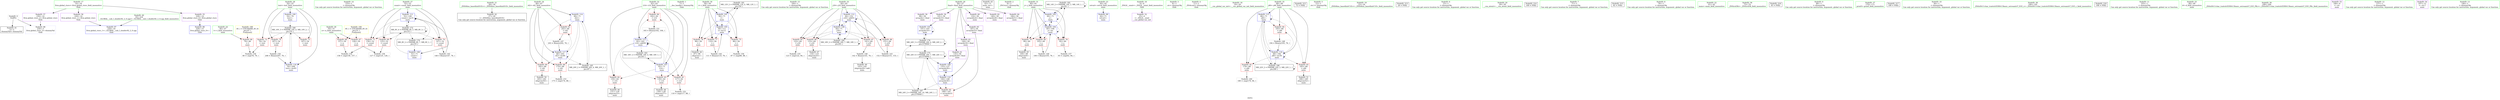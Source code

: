 digraph "SVFG" {
	label="SVFG";

	Node0x5588ab8df5a0 [shape=record,color=grey,label="{NodeID: 0\nNullPtr}"];
	Node0x5588ab8df5a0 -> Node0x5588ab8fafe0[style=solid];
	Node0x5588ab8df5a0 -> Node0x5588ab8fb7f0[style=solid];
	Node0x5588ab90e610 [shape=record,color=black,label="{NodeID: 180\nMR_10V_3 = PHI(MR_10V_4, MR_10V_2, )\npts\{55 \}\n}"];
	Node0x5588ab90e610 -> Node0x5588ab8fda20[style=dashed];
	Node0x5588ab90e610 -> Node0x5588ab8fdaf0[style=dashed];
	Node0x5588ab90e610 -> Node0x5588ab8fdbc0[style=dashed];
	Node0x5588ab90e610 -> Node0x5588ab901030[style=dashed];
	Node0x5588ab8fb6f0 [shape=record,color=blue,label="{NodeID: 97\n229\<--16\nllvm.global_ctors_1\<--_GLOBAL__sub_I_shubhv92_2_0.cpp\nGlob }"];
	Node0x5588ab8dfea0 [shape=record,color=green,label="{NodeID: 14\n153\<--1\n\<--dummyObj\nCan only get source location for instruction, argument, global var or function.}"];
	Node0x5588ab8fc2b0 [shape=record,color=blue,label="{NodeID: 111\n52\<--148\ncount\<--inc31\nmain\n}"];
	Node0x5588ab8fc2b0 -> Node0x5588ab8fd7b0[style=dashed];
	Node0x5588ab8fc2b0 -> Node0x5588ab8fd880[style=dashed];
	Node0x5588ab8fc2b0 -> Node0x5588ab8fd950[style=dashed];
	Node0x5588ab8fc2b0 -> Node0x5588ab8fc2b0[style=dashed];
	Node0x5588ab8fc2b0 -> Node0x5588ab90be10[style=dashed];
	Node0x5588ab8fc2b0 -> Node0x5588ab90e110[style=dashed];
	Node0x5588ab8e09c0 [shape=record,color=green,label="{NodeID: 28\n54\<--55\ntest\<--test_field_insensitive\nmain\n}"];
	Node0x5588ab8e09c0 -> Node0x5588ab8fda20[style=solid];
	Node0x5588ab8e09c0 -> Node0x5588ab8fdaf0[style=solid];
	Node0x5588ab8e09c0 -> Node0x5588ab8fdbc0[style=solid];
	Node0x5588ab8e09c0 -> Node0x5588ab8fb9c0[style=solid];
	Node0x5588ab8e09c0 -> Node0x5588ab901030[style=solid];
	Node0x5588ab8fb0e0 [shape=record,color=black,label="{NodeID: 42\n27\<--28\n\<--_ZNSt8ios_base4InitD1Ev\nCan only get source location for instruction, argument, global var or function.}"];
	Node0x5588ab8fccc0 [shape=record,color=purple,label="{NodeID: 56\n229\<--14\nllvm.global_ctors_1\<--llvm.global_ctors\nGlob }"];
	Node0x5588ab8fccc0 -> Node0x5588ab8fb6f0[style=solid];
	Node0x5588ab9031b0 [shape=record,color=grey,label="{NodeID: 153\n175 = cmp(174, 88, )\n}"];
	Node0x5588ab8fd880 [shape=record,color=red,label="{NodeID: 70\n147\<--52\n\<--count\nmain\n}"];
	Node0x5588ab8fd880 -> Node0x5588ab9025b0[style=solid];
	Node0x5588ab8fe3e0 [shape=record,color=red,label="{NodeID: 84\n162\<--62\n\<--i14\nmain\n}"];
	Node0x5588ab8fe3e0 -> Node0x5588ab902eb0[style=solid];
	Node0x5588ab8de6b0 [shape=record,color=green,label="{NodeID: 1\n7\<--1\n__dso_handle\<--dummyObj\nGlob }"];
	Node0x5588ab90eb10 [shape=record,color=black,label="{NodeID: 181\nMR_12V_2 = PHI(MR_12V_4, MR_12V_1, )\npts\{59 \}\n}"];
	Node0x5588ab90eb10 -> Node0x5588ab8fba90[style=dashed];
	Node0x5588ab8fb7f0 [shape=record,color=blue, style = dotted,label="{NodeID: 98\n230\<--3\nllvm.global_ctors_2\<--dummyVal\nGlob }"];
	Node0x5588ab8dff30 [shape=record,color=green,label="{NodeID: 15\n164\<--1\n\<--dummyObj\nCan only get source location for instruction, argument, global var or function.}"];
	Node0x5588ab8fc380 [shape=record,color=blue,label="{NodeID: 112\n64\<--152\nj18\<--add33\nmain\n}"];
	Node0x5588ab8fc380 -> Node0x5588ab8fe4b0[style=dashed];
	Node0x5588ab8fc380 -> Node0x5588ab8fe580[style=dashed];
	Node0x5588ab8fc380 -> Node0x5588ab8fe650[style=dashed];
	Node0x5588ab8fc380 -> Node0x5588ab8fe720[style=dashed];
	Node0x5588ab8fc380 -> Node0x5588ab8fc040[style=dashed];
	Node0x5588ab8fc380 -> Node0x5588ab8fc380[style=dashed];
	Node0x5588ab8fc380 -> Node0x5588ab90fa10[style=dashed];
	Node0x5588ab8fa6f0 [shape=record,color=green,label="{NodeID: 29\n56\<--57\nfinal\<--final_field_insensitive\nmain\n}"];
	Node0x5588ab8fa6f0 -> Node0x5588ab8fcec0[style=solid];
	Node0x5588ab8fa6f0 -> Node0x5588ab8fcf90[style=solid];
	Node0x5588ab8fa6f0 -> Node0x5588ab8fd060[style=solid];
	Node0x5588ab8fa6f0 -> Node0x5588ab8fd130[style=solid];
	Node0x5588ab8fa6f0 -> Node0x5588ab8fd200[style=solid];
	Node0x5588ab8fa6f0 -> Node0x5588ab8fd2d0[style=solid];
	Node0x5588ab8fa6f0 -> Node0x5588ab8fd3a0[style=solid];
	Node0x5588ab8fa6f0 -> Node0x5588ab8fd470[style=solid];
	Node0x5588ab8fb1e0 [shape=record,color=black,label="{NodeID: 43\n43\<--71\nmain_ret\<--\nmain\n}"];
	Node0x5588ab8fcdc0 [shape=record,color=purple,label="{NodeID: 57\n230\<--14\nllvm.global_ctors_2\<--llvm.global_ctors\nGlob }"];
	Node0x5588ab8fcdc0 -> Node0x5588ab8fb7f0[style=solid];
	Node0x5588ab903330 [shape=record,color=grey,label="{NodeID: 154\n158 = cmp(156, 157, )\n}"];
	Node0x5588ab8fd950 [shape=record,color=red,label="{NodeID: 71\n156\<--52\n\<--count\nmain\n}"];
	Node0x5588ab8fd950 -> Node0x5588ab903330[style=solid];
	Node0x5588ab8fe4b0 [shape=record,color=red,label="{NodeID: 85\n122\<--64\n\<--j18\nmain\n}"];
	Node0x5588ab8fe4b0 -> Node0x5588ab9034b0[style=solid];
	Node0x5588ab8df8c0 [shape=record,color=green,label="{NodeID: 2\n8\<--1\n_ZSt3cin\<--dummyObj\nGlob }"];
	Node0x5588ab90f010 [shape=record,color=black,label="{NodeID: 182\nMR_14V_2 = PHI(MR_14V_3, MR_14V_1, )\npts\{61 \}\n}"];
	Node0x5588ab90f010 -> Node0x5588ab8fbb60[style=dashed];
	Node0x5588ab90f010 -> Node0x5588ab90f010[style=dashed];
	Node0x5588ab8fb8f0 [shape=record,color=blue,label="{NodeID: 99\n44\<--71\nretval\<--\nmain\n}"];
	Node0x5588ab8e0000 [shape=record,color=green,label="{NodeID: 16\n4\<--6\n_ZStL8__ioinit\<--_ZStL8__ioinit_field_insensitive\nGlob }"];
	Node0x5588ab8e0000 -> Node0x5588ab8fc950[style=solid];
	Node0x5588ab8fc450 [shape=record,color=blue,label="{NodeID: 113\n62\<--163\ni14\<--add39\nmain\n}"];
	Node0x5588ab8fc450 -> Node0x5588ab8fe170[style=dashed];
	Node0x5588ab8fc450 -> Node0x5588ab8fe240[style=dashed];
	Node0x5588ab8fc450 -> Node0x5588ab8fe310[style=dashed];
	Node0x5588ab8fc450 -> Node0x5588ab8fe3e0[style=dashed];
	Node0x5588ab8fc450 -> Node0x5588ab8fc450[style=dashed];
	Node0x5588ab8fc450 -> Node0x5588ab90f510[style=dashed];
	Node0x5588ab8fa780 [shape=record,color=green,label="{NodeID: 30\n58\<--59\ni\<--i_field_insensitive\nmain\n}"];
	Node0x5588ab8fa780 -> Node0x5588ab8fdc90[style=solid];
	Node0x5588ab8fa780 -> Node0x5588ab8fdd60[style=solid];
	Node0x5588ab8fa780 -> Node0x5588ab8fde30[style=solid];
	Node0x5588ab8fa780 -> Node0x5588ab8fba90[style=solid];
	Node0x5588ab8fa780 -> Node0x5588ab8fbdd0[style=solid];
	Node0x5588ab8fb2b0 [shape=record,color=black,label="{NodeID: 44\n97\<--96\nidxprom\<--\nmain\n}"];
	Node0x5588ab8fcec0 [shape=record,color=purple,label="{NodeID: 58\n98\<--56\narrayidx\<--final\nmain\n}"];
	Node0x5588ab9034b0 [shape=record,color=grey,label="{NodeID: 155\n123 = cmp(122, 94, )\n}"];
	Node0x5588ab8fda20 [shape=record,color=red,label="{NodeID: 72\n78\<--54\n\<--test\nmain\n}"];
	Node0x5588ab8fda20 -> Node0x5588ab903ab0[style=solid];
	Node0x5588ab8fe580 [shape=record,color=red,label="{NodeID: 86\n133\<--64\n\<--j18\nmain\n}"];
	Node0x5588ab8fe580 -> Node0x5588ab8fb520[style=solid];
	Node0x5588ab8dfcf0 [shape=record,color=green,label="{NodeID: 3\n9\<--1\n.str\<--dummyObj\nGlob }"];
	Node0x5588ab90f510 [shape=record,color=black,label="{NodeID: 183\nMR_16V_2 = PHI(MR_16V_4, MR_16V_1, )\npts\{63 \}\n}"];
	Node0x5588ab90f510 -> Node0x5588ab8fbf70[style=dashed];
	Node0x5588ab8fb9c0 [shape=record,color=blue,label="{NodeID: 100\n54\<--76\ntest\<--\nmain\n}"];
	Node0x5588ab8fb9c0 -> Node0x5588ab90e610[style=dashed];
	Node0x5588ab8e00d0 [shape=record,color=green,label="{NodeID: 17\n14\<--18\nllvm.global_ctors\<--llvm.global_ctors_field_insensitive\nGlob }"];
	Node0x5588ab8e00d0 -> Node0x5588ab8fcbc0[style=solid];
	Node0x5588ab8e00d0 -> Node0x5588ab8fccc0[style=solid];
	Node0x5588ab8e00d0 -> Node0x5588ab8fcdc0[style=solid];
	Node0x5588ab8fc520 [shape=record,color=blue,label="{NodeID: 114\n66\<--71\ni42\<--\nmain\n}"];
	Node0x5588ab8fc520 -> Node0x5588ab8fe7f0[style=dashed];
	Node0x5588ab8fc520 -> Node0x5588ab8fe8c0[style=dashed];
	Node0x5588ab8fc520 -> Node0x5588ab8fe990[style=dashed];
	Node0x5588ab8fc520 -> Node0x5588ab900f60[style=dashed];
	Node0x5588ab8fc520 -> Node0x5588ab90ff10[style=dashed];
	Node0x5588ab8fa810 [shape=record,color=green,label="{NodeID: 31\n60\<--61\nj\<--j_field_insensitive\nmain\n}"];
	Node0x5588ab8fa810 -> Node0x5588ab8fdf00[style=solid];
	Node0x5588ab8fa810 -> Node0x5588ab8fdfd0[style=solid];
	Node0x5588ab8fa810 -> Node0x5588ab8fe0a0[style=solid];
	Node0x5588ab8fa810 -> Node0x5588ab8fbb60[style=solid];
	Node0x5588ab8fa810 -> Node0x5588ab8fbd00[style=solid];
	Node0x5588ab8fb380 [shape=record,color=black,label="{NodeID: 45\n100\<--99\nidxprom9\<--\nmain\n}"];
	Node0x5588ab8fcf90 [shape=record,color=purple,label="{NodeID: 59\n101\<--56\narrayidx10\<--final\nmain\n}"];
	Node0x5588ab8fcf90 -> Node0x5588ab8fbc30[style=solid];
	Node0x5588ab903630 [shape=record,color=grey,label="{NodeID: 156\n87 = cmp(86, 88, )\n}"];
	Node0x5588ab8fdaf0 [shape=record,color=red,label="{NodeID: 73\n167\<--54\n\<--test\nmain\n}"];
	Node0x5588ab8fe650 [shape=record,color=red,label="{NodeID: 87\n141\<--64\n\<--j18\nmain\n}"];
	Node0x5588ab8fe650 -> Node0x5588ab902730[style=solid];
	Node0x5588ab8e12a0 [shape=record,color=green,label="{NodeID: 4\n11\<--1\n_ZSt4cout\<--dummyObj\nGlob }"];
	Node0x5588ab90fa10 [shape=record,color=black,label="{NodeID: 184\nMR_18V_2 = PHI(MR_18V_7, MR_18V_1, )\npts\{65 \}\n}"];
	Node0x5588ab90fa10 -> Node0x5588ab8fc040[style=dashed];
	Node0x5588ab90fa10 -> Node0x5588ab90fa10[style=dashed];
	Node0x5588ab8fba90 [shape=record,color=blue,label="{NodeID: 101\n58\<--71\ni\<--\nmain\n}"];
	Node0x5588ab8fba90 -> Node0x5588ab8fdc90[style=dashed];
	Node0x5588ab8fba90 -> Node0x5588ab8fdd60[style=dashed];
	Node0x5588ab8fba90 -> Node0x5588ab8fde30[style=dashed];
	Node0x5588ab8fba90 -> Node0x5588ab8fbdd0[style=dashed];
	Node0x5588ab8fba90 -> Node0x5588ab90eb10[style=dashed];
	Node0x5588ab8e01a0 [shape=record,color=green,label="{NodeID: 18\n19\<--20\n__cxx_global_var_init\<--__cxx_global_var_init_field_insensitive\n}"];
	Node0x5588ab900dc0 [shape=record,color=blue,label="{NodeID: 115\n68\<--71\nj46\<--\nmain\n}"];
	Node0x5588ab900dc0 -> Node0x5588ab8fea60[style=dashed];
	Node0x5588ab900dc0 -> Node0x5588ab8feb30[style=dashed];
	Node0x5588ab900dc0 -> Node0x5588ab8fec00[style=dashed];
	Node0x5588ab900dc0 -> Node0x5588ab900dc0[style=dashed];
	Node0x5588ab900dc0 -> Node0x5588ab900e90[style=dashed];
	Node0x5588ab900dc0 -> Node0x5588ab910410[style=dashed];
	Node0x5588ab8fa8a0 [shape=record,color=green,label="{NodeID: 32\n62\<--63\ni14\<--i14_field_insensitive\nmain\n}"];
	Node0x5588ab8fa8a0 -> Node0x5588ab8fe170[style=solid];
	Node0x5588ab8fa8a0 -> Node0x5588ab8fe240[style=solid];
	Node0x5588ab8fa8a0 -> Node0x5588ab8fe310[style=solid];
	Node0x5588ab8fa8a0 -> Node0x5588ab8fe3e0[style=solid];
	Node0x5588ab8fa8a0 -> Node0x5588ab8fbf70[style=solid];
	Node0x5588ab8fa8a0 -> Node0x5588ab8fc450[style=solid];
	Node0x5588ab7036b0 [shape=record,color=black,label="{NodeID: 212\n72 = PHI()\n}"];
	Node0x5588ab8fb450 [shape=record,color=black,label="{NodeID: 46\n131\<--130\nidxprom23\<--\nmain\n}"];
	Node0x5588ab9022b0 [shape=record,color=grey,label="{NodeID: 143\n152 = Binary(151, 153, )\n}"];
	Node0x5588ab9022b0 -> Node0x5588ab8fc380[style=solid];
	Node0x5588ab8fd060 [shape=record,color=purple,label="{NodeID: 60\n132\<--56\narrayidx24\<--final\nmain\n}"];
	Node0x5588ab9037b0 [shape=record,color=grey,label="{NodeID: 157\n93 = cmp(92, 94, )\n}"];
	Node0x5588ab8fdbc0 [shape=record,color=red,label="{NodeID: 74\n207\<--54\n\<--test\nmain\n}"];
	Node0x5588ab8fdbc0 -> Node0x5588ab902d30[style=solid];
	Node0x5588ab8fe720 [shape=record,color=red,label="{NodeID: 88\n151\<--64\n\<--j18\nmain\n}"];
	Node0x5588ab8fe720 -> Node0x5588ab9022b0[style=solid];
	Node0x5588ab8e17b0 [shape=record,color=green,label="{NodeID: 5\n12\<--1\n.str.1\<--dummyObj\nGlob }"];
	Node0x5588ab90ff10 [shape=record,color=black,label="{NodeID: 185\nMR_20V_2 = PHI(MR_20V_4, MR_20V_1, )\npts\{67 \}\n}"];
	Node0x5588ab90ff10 -> Node0x5588ab8fc520[style=dashed];
	Node0x5588ab8fbb60 [shape=record,color=blue,label="{NodeID: 102\n60\<--71\nj\<--\nmain\n}"];
	Node0x5588ab8fbb60 -> Node0x5588ab8fdf00[style=dashed];
	Node0x5588ab8fbb60 -> Node0x5588ab8fdfd0[style=dashed];
	Node0x5588ab8fbb60 -> Node0x5588ab8fe0a0[style=dashed];
	Node0x5588ab8fbb60 -> Node0x5588ab8fbb60[style=dashed];
	Node0x5588ab8fbb60 -> Node0x5588ab8fbd00[style=dashed];
	Node0x5588ab8fbb60 -> Node0x5588ab90f010[style=dashed];
	Node0x5588ab8e0270 [shape=record,color=green,label="{NodeID: 19\n23\<--24\n_ZNSt8ios_base4InitC1Ev\<--_ZNSt8ios_base4InitC1Ev_field_insensitive\n}"];
	Node0x5588ab900e90 [shape=record,color=blue,label="{NodeID: 116\n68\<--194\nj46\<--inc56\nmain\n}"];
	Node0x5588ab900e90 -> Node0x5588ab8fea60[style=dashed];
	Node0x5588ab900e90 -> Node0x5588ab8feb30[style=dashed];
	Node0x5588ab900e90 -> Node0x5588ab8fec00[style=dashed];
	Node0x5588ab900e90 -> Node0x5588ab900dc0[style=dashed];
	Node0x5588ab900e90 -> Node0x5588ab900e90[style=dashed];
	Node0x5588ab900e90 -> Node0x5588ab910410[style=dashed];
	Node0x5588ab8fa930 [shape=record,color=green,label="{NodeID: 33\n64\<--65\nj18\<--j18_field_insensitive\nmain\n}"];
	Node0x5588ab8fa930 -> Node0x5588ab8fe4b0[style=solid];
	Node0x5588ab8fa930 -> Node0x5588ab8fe580[style=solid];
	Node0x5588ab8fa930 -> Node0x5588ab8fe650[style=solid];
	Node0x5588ab8fa930 -> Node0x5588ab8fe720[style=solid];
	Node0x5588ab8fa930 -> Node0x5588ab8fc040[style=solid];
	Node0x5588ab8fa930 -> Node0x5588ab8fc380[style=solid];
	Node0x5588ab91d6a0 [shape=record,color=black,label="{NodeID: 213\n26 = PHI()\n}"];
	Node0x5588ab8fb520 [shape=record,color=black,label="{NodeID: 47\n134\<--133\nidxprom25\<--\nmain\n}"];
	Node0x5588ab902430 [shape=record,color=grey,label="{NodeID: 144\n111 = Binary(110, 76, )\n}"];
	Node0x5588ab902430 -> Node0x5588ab8fbdd0[style=solid];
	Node0x5588ab8fd130 [shape=record,color=purple,label="{NodeID: 61\n135\<--56\narrayidx26\<--final\nmain\n}"];
	Node0x5588ab8fd130 -> Node0x5588ab8fc110[style=solid];
	Node0x5588ab903930 [shape=record,color=grey,label="{NodeID: 158\n127 = cmp(125, 126, )\n}"];
	Node0x5588ab8fdc90 [shape=record,color=red,label="{NodeID: 75\n86\<--58\n\<--i\nmain\n}"];
	Node0x5588ab8fdc90 -> Node0x5588ab903630[style=solid];
	Node0x5588ab90be10 [shape=record,color=black,label="{NodeID: 172\nMR_8V_4 = PHI(MR_8V_5, MR_8V_3, )\npts\{53 \}\n}"];
	Node0x5588ab90be10 -> Node0x5588ab8fd7b0[style=dashed];
	Node0x5588ab90be10 -> Node0x5588ab8fd880[style=dashed];
	Node0x5588ab90be10 -> Node0x5588ab8fd950[style=dashed];
	Node0x5588ab90be10 -> Node0x5588ab8fc2b0[style=dashed];
	Node0x5588ab90be10 -> Node0x5588ab90be10[style=dashed];
	Node0x5588ab90be10 -> Node0x5588ab90e110[style=dashed];
	Node0x5588ab8fe7f0 [shape=record,color=red,label="{NodeID: 89\n174\<--66\n\<--i42\nmain\n}"];
	Node0x5588ab8fe7f0 -> Node0x5588ab9031b0[style=solid];
	Node0x5588ab8e1840 [shape=record,color=green,label="{NodeID: 6\n15\<--1\n\<--dummyObj\nCan only get source location for instruction, argument, global var or function.}"];
	Node0x5588ab910410 [shape=record,color=black,label="{NodeID: 186\nMR_22V_2 = PHI(MR_22V_3, MR_22V_1, )\npts\{69 \}\n}"];
	Node0x5588ab910410 -> Node0x5588ab900dc0[style=dashed];
	Node0x5588ab910410 -> Node0x5588ab910410[style=dashed];
	Node0x5588ab8fbc30 [shape=record,color=blue,label="{NodeID: 103\n101\<--103\narrayidx10\<--\nmain\n}"];
	Node0x5588ab8fbc30 -> Node0x5588ab8fbc30[style=dashed];
	Node0x5588ab8fbc30 -> Node0x5588ab90dc10[style=dashed];
	Node0x5588ab8e0340 [shape=record,color=green,label="{NodeID: 20\n29\<--30\n__cxa_atexit\<--__cxa_atexit_field_insensitive\n}"];
	Node0x5588ab900f60 [shape=record,color=blue,label="{NodeID: 117\n66\<--203\ni42\<--inc60\nmain\n}"];
	Node0x5588ab900f60 -> Node0x5588ab8fe7f0[style=dashed];
	Node0x5588ab900f60 -> Node0x5588ab8fe8c0[style=dashed];
	Node0x5588ab900f60 -> Node0x5588ab8fe990[style=dashed];
	Node0x5588ab900f60 -> Node0x5588ab900f60[style=dashed];
	Node0x5588ab900f60 -> Node0x5588ab90ff10[style=dashed];
	Node0x5588ab8faa00 [shape=record,color=green,label="{NodeID: 34\n66\<--67\ni42\<--i42_field_insensitive\nmain\n}"];
	Node0x5588ab8faa00 -> Node0x5588ab8fe7f0[style=solid];
	Node0x5588ab8faa00 -> Node0x5588ab8fe8c0[style=solid];
	Node0x5588ab8faa00 -> Node0x5588ab8fe990[style=solid];
	Node0x5588ab8faa00 -> Node0x5588ab8fc520[style=solid];
	Node0x5588ab8faa00 -> Node0x5588ab900f60[style=solid];
	Node0x5588ab91d7a0 [shape=record,color=black,label="{NodeID: 214\n169 = PHI()\n}"];
	Node0x5588ab8fc610 [shape=record,color=black,label="{NodeID: 48\n139\<--138\nidxprom27\<--\nmain\n}"];
	Node0x5588ab9025b0 [shape=record,color=grey,label="{NodeID: 145\n148 = Binary(147, 76, )\n}"];
	Node0x5588ab9025b0 -> Node0x5588ab8fc2b0[style=solid];
	Node0x5588ab8fd200 [shape=record,color=purple,label="{NodeID: 62\n140\<--56\narrayidx28\<--final\nmain\n}"];
	Node0x5588ab903ab0 [shape=record,color=grey,label="{NodeID: 159\n80 = cmp(78, 79, )\n}"];
	Node0x5588ab8fdd60 [shape=record,color=red,label="{NodeID: 76\n96\<--58\n\<--i\nmain\n}"];
	Node0x5588ab8fdd60 -> Node0x5588ab8fb2b0[style=solid];
	Node0x5588ab8fe8c0 [shape=record,color=red,label="{NodeID: 90\n182\<--66\n\<--i42\nmain\n}"];
	Node0x5588ab8fe8c0 -> Node0x5588ab8fc7b0[style=solid];
	Node0x5588ab8df9f0 [shape=record,color=green,label="{NodeID: 7\n71\<--1\n\<--dummyObj\nCan only get source location for instruction, argument, global var or function.}"];
	Node0x5588ab910910 [shape=record,color=black,label="{NodeID: 187\nMR_24V_2 = PHI(MR_24V_10, MR_24V_1, )\npts\{570000 \}\n}"];
	Node0x5588ab910910 -> Node0x5588ab90dc10[style=dashed];
	Node0x5588ab8fbd00 [shape=record,color=blue,label="{NodeID: 104\n60\<--106\nj\<--inc\nmain\n}"];
	Node0x5588ab8fbd00 -> Node0x5588ab8fdf00[style=dashed];
	Node0x5588ab8fbd00 -> Node0x5588ab8fdfd0[style=dashed];
	Node0x5588ab8fbd00 -> Node0x5588ab8fe0a0[style=dashed];
	Node0x5588ab8fbd00 -> Node0x5588ab8fbb60[style=dashed];
	Node0x5588ab8fbd00 -> Node0x5588ab8fbd00[style=dashed];
	Node0x5588ab8fbd00 -> Node0x5588ab90f010[style=dashed];
	Node0x5588ab8e0410 [shape=record,color=green,label="{NodeID: 21\n28\<--34\n_ZNSt8ios_base4InitD1Ev\<--_ZNSt8ios_base4InitD1Ev_field_insensitive\n}"];
	Node0x5588ab8e0410 -> Node0x5588ab8fb0e0[style=solid];
	Node0x5588ab901030 [shape=record,color=blue,label="{NodeID: 118\n54\<--208\ntest\<--inc63\nmain\n}"];
	Node0x5588ab901030 -> Node0x5588ab90e610[style=dashed];
	Node0x5588ab8faad0 [shape=record,color=green,label="{NodeID: 35\n68\<--69\nj46\<--j46_field_insensitive\nmain\n}"];
	Node0x5588ab8faad0 -> Node0x5588ab8fea60[style=solid];
	Node0x5588ab8faad0 -> Node0x5588ab8feb30[style=solid];
	Node0x5588ab8faad0 -> Node0x5588ab8fec00[style=solid];
	Node0x5588ab8faad0 -> Node0x5588ab900dc0[style=solid];
	Node0x5588ab8faad0 -> Node0x5588ab900e90[style=solid];
	Node0x5588ab91d8a0 [shape=record,color=black,label="{NodeID: 215\n82 = PHI()\n}"];
	Node0x5588ab8fc6e0 [shape=record,color=black,label="{NodeID: 49\n143\<--142\nidxprom29\<--add\nmain\n}"];
	Node0x5588ab902730 [shape=record,color=grey,label="{NodeID: 146\n142 = Binary(141, 76, )\n}"];
	Node0x5588ab902730 -> Node0x5588ab8fc6e0[style=solid];
	Node0x5588ab8fd2d0 [shape=record,color=purple,label="{NodeID: 63\n144\<--56\narrayidx30\<--final\nmain\n}"];
	Node0x5588ab8fd2d0 -> Node0x5588ab8fc1e0[style=solid];
	Node0x5588ab903c30 [shape=record,color=grey,label="{NodeID: 160\n180 = cmp(179, 94, )\n}"];
	Node0x5588ab8fde30 [shape=record,color=red,label="{NodeID: 77\n110\<--58\n\<--i\nmain\n}"];
	Node0x5588ab8fde30 -> Node0x5588ab902430[style=solid];
	Node0x5588ab8fe990 [shape=record,color=red,label="{NodeID: 91\n202\<--66\n\<--i42\nmain\n}"];
	Node0x5588ab8fe990 -> Node0x5588ab9028b0[style=solid];
	Node0x5588ab8dfa80 [shape=record,color=green,label="{NodeID: 8\n76\<--1\n\<--dummyObj\nCan only get source location for instruction, argument, global var or function.}"];
	Node0x5588ab8fbdd0 [shape=record,color=blue,label="{NodeID: 105\n58\<--111\ni\<--inc12\nmain\n}"];
	Node0x5588ab8fbdd0 -> Node0x5588ab8fdc90[style=dashed];
	Node0x5588ab8fbdd0 -> Node0x5588ab8fdd60[style=dashed];
	Node0x5588ab8fbdd0 -> Node0x5588ab8fde30[style=dashed];
	Node0x5588ab8fbdd0 -> Node0x5588ab8fbdd0[style=dashed];
	Node0x5588ab8fbdd0 -> Node0x5588ab90eb10[style=dashed];
	Node0x5588ab8e04e0 [shape=record,color=green,label="{NodeID: 22\n41\<--42\nmain\<--main_field_insensitive\n}"];
	Node0x5588ab8faba0 [shape=record,color=green,label="{NodeID: 36\n73\<--74\n_ZNSirsERi\<--_ZNSirsERi_field_insensitive\n}"];
	Node0x5588ab91da00 [shape=record,color=black,label="{NodeID: 216\n83 = PHI()\n}"];
	Node0x5588ab8fc7b0 [shape=record,color=black,label="{NodeID: 50\n183\<--182\nidxprom50\<--\nmain\n}"];
	Node0x5588ab9028b0 [shape=record,color=grey,label="{NodeID: 147\n203 = Binary(202, 76, )\n}"];
	Node0x5588ab9028b0 -> Node0x5588ab900f60[style=solid];
	Node0x5588ab8fd3a0 [shape=record,color=purple,label="{NodeID: 64\n184\<--56\narrayidx51\<--final\nmain\n}"];
	Node0x5588ab8fdf00 [shape=record,color=red,label="{NodeID: 78\n92\<--60\n\<--j\nmain\n}"];
	Node0x5588ab8fdf00 -> Node0x5588ab9037b0[style=solid];
	Node0x5588ab90cd10 [shape=record,color=black,label="{NodeID: 175\nMR_24V_6 = PHI(MR_24V_7, MR_24V_3, )\npts\{570000 \}\n}"];
	Node0x5588ab90cd10 -> Node0x5588ab8fecd0[style=dashed];
	Node0x5588ab90cd10 -> Node0x5588ab8fc110[style=dashed];
	Node0x5588ab90cd10 -> Node0x5588ab90cd10[style=dashed];
	Node0x5588ab90cd10 -> Node0x5588ab910910[style=dashed];
	Node0x5588ab8fea60 [shape=record,color=red,label="{NodeID: 92\n179\<--68\n\<--j46\nmain\n}"];
	Node0x5588ab8fea60 -> Node0x5588ab903c30[style=solid];
	Node0x5588ab8dfb10 [shape=record,color=green,label="{NodeID: 9\n88\<--1\n\<--dummyObj\nCan only get source location for instruction, argument, global var or function.}"];
	Node0x5588ab912140 [shape=record,color=yellow,style=double,label="{NodeID: 189\n4V_1 = ENCHI(MR_4V_0)\npts\{47 \}\nFun[main]}"];
	Node0x5588ab912140 -> Node0x5588ab8fd540[style=dashed];
	Node0x5588ab8fbea0 [shape=record,color=blue,label="{NodeID: 106\n52\<--71\ncount\<--\nmain\n}"];
	Node0x5588ab8fbea0 -> Node0x5588ab90be10[style=dashed];
	Node0x5588ab8e05b0 [shape=record,color=green,label="{NodeID: 23\n44\<--45\nretval\<--retval_field_insensitive\nmain\n}"];
	Node0x5588ab8e05b0 -> Node0x5588ab8fb8f0[style=solid];
	Node0x5588ab8fac70 [shape=record,color=green,label="{NodeID: 37\n170\<--171\nprintf\<--printf_field_insensitive\n}"];
	Node0x5588ab91e3d0 [shape=record,color=black,label="{NodeID: 217\n189 = PHI()\n}"];
	Node0x5588ab8fc880 [shape=record,color=black,label="{NodeID: 51\n186\<--185\nidxprom52\<--\nmain\n}"];
	Node0x5588ab902a30 [shape=record,color=grey,label="{NodeID: 148\n194 = Binary(193, 76, )\n}"];
	Node0x5588ab902a30 -> Node0x5588ab900e90[style=solid];
	Node0x5588ab8fd470 [shape=record,color=purple,label="{NodeID: 65\n187\<--56\narrayidx53\<--final\nmain\n}"];
	Node0x5588ab8fd470 -> Node0x5588ab8fecd0[style=solid];
	Node0x5588ab8fdfd0 [shape=record,color=red,label="{NodeID: 79\n99\<--60\n\<--j\nmain\n}"];
	Node0x5588ab8fdfd0 -> Node0x5588ab8fb380[style=solid];
	Node0x5588ab8feb30 [shape=record,color=red,label="{NodeID: 93\n185\<--68\n\<--j46\nmain\n}"];
	Node0x5588ab8feb30 -> Node0x5588ab8fc880[style=solid];
	Node0x5588ab8dfba0 [shape=record,color=green,label="{NodeID: 10\n94\<--1\n\<--dummyObj\nCan only get source location for instruction, argument, global var or function.}"];
	Node0x5588ab912220 [shape=record,color=yellow,style=double,label="{NodeID: 190\n6V_1 = ENCHI(MR_6V_0)\npts\{51 \}\nFun[main]}"];
	Node0x5588ab912220 -> Node0x5588ab8fd610[style=dashed];
	Node0x5588ab912220 -> Node0x5588ab8fd6e0[style=dashed];
	Node0x5588ab8fbf70 [shape=record,color=blue,label="{NodeID: 107\n62\<--71\ni14\<--\nmain\n}"];
	Node0x5588ab8fbf70 -> Node0x5588ab8fe170[style=dashed];
	Node0x5588ab8fbf70 -> Node0x5588ab8fe240[style=dashed];
	Node0x5588ab8fbf70 -> Node0x5588ab8fe310[style=dashed];
	Node0x5588ab8fbf70 -> Node0x5588ab8fe3e0[style=dashed];
	Node0x5588ab8fbf70 -> Node0x5588ab8fc450[style=dashed];
	Node0x5588ab8fbf70 -> Node0x5588ab90f510[style=dashed];
	Node0x5588ab8e0680 [shape=record,color=green,label="{NodeID: 24\n46\<--47\nt\<--t_field_insensitive\nmain\n}"];
	Node0x5588ab8e0680 -> Node0x5588ab8fd540[style=solid];
	Node0x5588ab8fad40 [shape=record,color=green,label="{NodeID: 38\n190\<--191\n_ZStlsISt11char_traitsIcEERSt13basic_ostreamIcT_ES5_c\<--_ZStlsISt11char_traitsIcEERSt13basic_ostreamIcT_ES5_c_field_insensitive\n}"];
	Node0x5588ab91e4a0 [shape=record,color=black,label="{NodeID: 218\n198 = PHI()\n}"];
	Node0x5588ab8fc950 [shape=record,color=purple,label="{NodeID: 52\n25\<--4\n\<--_ZStL8__ioinit\n__cxx_global_var_init\n}"];
	Node0x5588ab902bb0 [shape=record,color=grey,label="{NodeID: 149\n106 = Binary(105, 76, )\n}"];
	Node0x5588ab902bb0 -> Node0x5588ab8fbd00[style=solid];
	Node0x5588ab8fd540 [shape=record,color=red,label="{NodeID: 66\n79\<--46\n\<--t\nmain\n}"];
	Node0x5588ab8fd540 -> Node0x5588ab903ab0[style=solid];
	Node0x5588ab8fe0a0 [shape=record,color=red,label="{NodeID: 80\n105\<--60\n\<--j\nmain\n}"];
	Node0x5588ab8fe0a0 -> Node0x5588ab902bb0[style=solid];
	Node0x5588ab8fec00 [shape=record,color=red,label="{NodeID: 94\n193\<--68\n\<--j46\nmain\n}"];
	Node0x5588ab8fec00 -> Node0x5588ab902a30[style=solid];
	Node0x5588ab8e0f50 [shape=record,color=green,label="{NodeID: 11\n103\<--1\n\<--dummyObj\nCan only get source location for instruction, argument, global var or function.}"];
	Node0x5588ab8fc040 [shape=record,color=blue,label="{NodeID: 108\n64\<--71\nj18\<--\nmain\n}"];
	Node0x5588ab8fc040 -> Node0x5588ab8fe4b0[style=dashed];
	Node0x5588ab8fc040 -> Node0x5588ab8fe580[style=dashed];
	Node0x5588ab8fc040 -> Node0x5588ab8fe650[style=dashed];
	Node0x5588ab8fc040 -> Node0x5588ab8fe720[style=dashed];
	Node0x5588ab8fc040 -> Node0x5588ab8fc040[style=dashed];
	Node0x5588ab8fc040 -> Node0x5588ab8fc380[style=dashed];
	Node0x5588ab8fc040 -> Node0x5588ab90fa10[style=dashed];
	Node0x5588ab8e0750 [shape=record,color=green,label="{NodeID: 25\n48\<--49\nd\<--d_field_insensitive\nmain\n}"];
	Node0x5588ab8fae10 [shape=record,color=green,label="{NodeID: 39\n199\<--200\n_ZStlsISt11char_traitsIcEERSt13basic_ostreamIcT_ES5_PKc\<--_ZStlsISt11char_traitsIcEERSt13basic_ostreamIcT_ES5_PKc_field_insensitive\n}"];
	Node0x5588ab8fca20 [shape=record,color=purple,label="{NodeID: 53\n168\<--9\n\<--.str\nmain\n}"];
	Node0x5588ab902d30 [shape=record,color=grey,label="{NodeID: 150\n208 = Binary(207, 76, )\n}"];
	Node0x5588ab902d30 -> Node0x5588ab901030[style=solid];
	Node0x5588ab8fd610 [shape=record,color=red,label="{NodeID: 67\n126\<--50\n\<--n\nmain\n}"];
	Node0x5588ab8fd610 -> Node0x5588ab903930[style=solid];
	Node0x5588ab8fe170 [shape=record,color=red,label="{NodeID: 81\n117\<--62\n\<--i14\nmain\n}"];
	Node0x5588ab8fe170 -> Node0x5588ab903030[style=solid];
	Node0x5588ab90dc10 [shape=record,color=black,label="{NodeID: 178\nMR_24V_3 = PHI(MR_24V_4, MR_24V_2, )\npts\{570000 \}\n}"];
	Node0x5588ab90dc10 -> Node0x5588ab8fbc30[style=dashed];
	Node0x5588ab90dc10 -> Node0x5588ab90cd10[style=dashed];
	Node0x5588ab90dc10 -> Node0x5588ab90dc10[style=dashed];
	Node0x5588ab8fecd0 [shape=record,color=red,label="{NodeID: 95\n188\<--187\n\<--arrayidx53\nmain\n}"];
	Node0x5588ab8e1020 [shape=record,color=green,label="{NodeID: 12\n137\<--1\n\<--dummyObj\nCan only get source location for instruction, argument, global var or function.}"];
	Node0x5588ab8fc110 [shape=record,color=blue,label="{NodeID: 109\n135\<--137\narrayidx26\<--\nmain\n}"];
	Node0x5588ab8fc110 -> Node0x5588ab8fc1e0[style=dashed];
	Node0x5588ab8e0820 [shape=record,color=green,label="{NodeID: 26\n50\<--51\nn\<--n_field_insensitive\nmain\n}"];
	Node0x5588ab8e0820 -> Node0x5588ab8fd610[style=solid];
	Node0x5588ab8e0820 -> Node0x5588ab8fd6e0[style=solid];
	Node0x5588ab8faee0 [shape=record,color=green,label="{NodeID: 40\n16\<--224\n_GLOBAL__sub_I_shubhv92_2_0.cpp\<--_GLOBAL__sub_I_shubhv92_2_0.cpp_field_insensitive\n}"];
	Node0x5588ab8faee0 -> Node0x5588ab8fb6f0[style=solid];
	Node0x5588ab8fcaf0 [shape=record,color=purple,label="{NodeID: 54\n197\<--12\n\<--.str.1\nmain\n}"];
	Node0x5588ab902eb0 [shape=record,color=grey,label="{NodeID: 151\n163 = Binary(162, 164, )\n}"];
	Node0x5588ab902eb0 -> Node0x5588ab8fc450[style=solid];
	Node0x5588ab8fd6e0 [shape=record,color=red,label="{NodeID: 68\n157\<--50\n\<--n\nmain\n}"];
	Node0x5588ab8fd6e0 -> Node0x5588ab903330[style=solid];
	Node0x5588ab8fe240 [shape=record,color=red,label="{NodeID: 82\n130\<--62\n\<--i14\nmain\n}"];
	Node0x5588ab8fe240 -> Node0x5588ab8fb450[style=solid];
	Node0x5588ab90e110 [shape=record,color=black,label="{NodeID: 179\nMR_8V_2 = PHI(MR_8V_7, MR_8V_1, )\npts\{53 \}\n}"];
	Node0x5588ab90e110 -> Node0x5588ab8fbea0[style=dashed];
	Node0x5588ab8fb5f0 [shape=record,color=blue,label="{NodeID: 96\n228\<--15\nllvm.global_ctors_0\<--\nGlob }"];
	Node0x5588ab8e10f0 [shape=record,color=green,label="{NodeID: 13\n146\<--1\n\<--dummyObj\nCan only get source location for instruction, argument, global var or function.}"];
	Node0x5588ab8fc1e0 [shape=record,color=blue,label="{NodeID: 110\n144\<--146\narrayidx30\<--\nmain\n}"];
	Node0x5588ab8fc1e0 -> Node0x5588ab8fecd0[style=dashed];
	Node0x5588ab8fc1e0 -> Node0x5588ab8fc110[style=dashed];
	Node0x5588ab8fc1e0 -> Node0x5588ab90cd10[style=dashed];
	Node0x5588ab8fc1e0 -> Node0x5588ab910910[style=dashed];
	Node0x5588ab8e08f0 [shape=record,color=green,label="{NodeID: 27\n52\<--53\ncount\<--count_field_insensitive\nmain\n}"];
	Node0x5588ab8e08f0 -> Node0x5588ab8fd7b0[style=solid];
	Node0x5588ab8e08f0 -> Node0x5588ab8fd880[style=solid];
	Node0x5588ab8e08f0 -> Node0x5588ab8fd950[style=solid];
	Node0x5588ab8e08f0 -> Node0x5588ab8fbea0[style=solid];
	Node0x5588ab8e08f0 -> Node0x5588ab8fc2b0[style=solid];
	Node0x5588ab8fafe0 [shape=record,color=black,label="{NodeID: 41\n2\<--3\ndummyVal\<--dummyVal\n}"];
	Node0x5588ab8fcbc0 [shape=record,color=purple,label="{NodeID: 55\n228\<--14\nllvm.global_ctors_0\<--llvm.global_ctors\nGlob }"];
	Node0x5588ab8fcbc0 -> Node0x5588ab8fb5f0[style=solid];
	Node0x5588ab903030 [shape=record,color=grey,label="{NodeID: 152\n118 = cmp(117, 88, )\n}"];
	Node0x5588ab8fd7b0 [shape=record,color=red,label="{NodeID: 69\n125\<--52\n\<--count\nmain\n}"];
	Node0x5588ab8fd7b0 -> Node0x5588ab903930[style=solid];
	Node0x5588ab8fe310 [shape=record,color=red,label="{NodeID: 83\n138\<--62\n\<--i14\nmain\n}"];
	Node0x5588ab8fe310 -> Node0x5588ab8fc610[style=solid];
}
